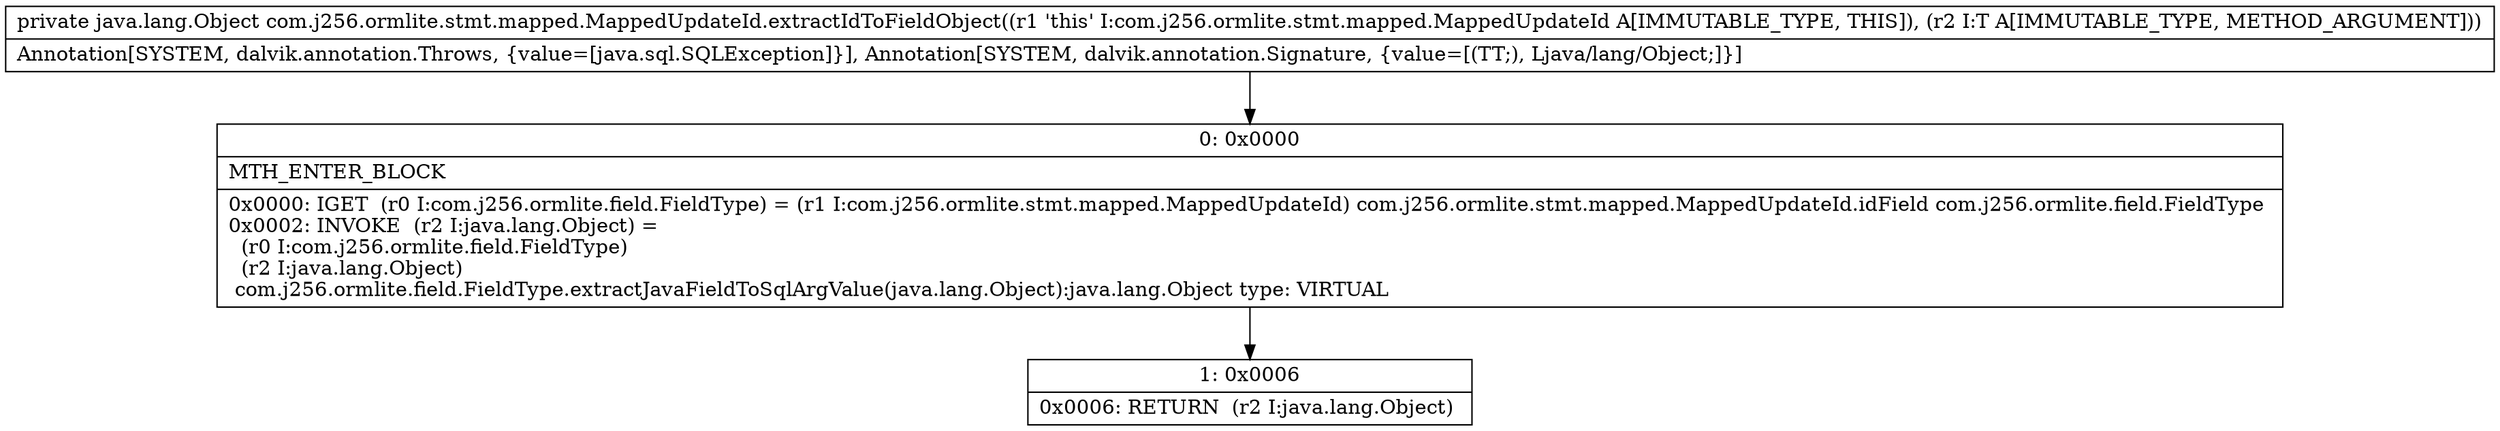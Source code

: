 digraph "CFG forcom.j256.ormlite.stmt.mapped.MappedUpdateId.extractIdToFieldObject(Ljava\/lang\/Object;)Ljava\/lang\/Object;" {
Node_0 [shape=record,label="{0\:\ 0x0000|MTH_ENTER_BLOCK\l|0x0000: IGET  (r0 I:com.j256.ormlite.field.FieldType) = (r1 I:com.j256.ormlite.stmt.mapped.MappedUpdateId) com.j256.ormlite.stmt.mapped.MappedUpdateId.idField com.j256.ormlite.field.FieldType \l0x0002: INVOKE  (r2 I:java.lang.Object) = \l  (r0 I:com.j256.ormlite.field.FieldType)\l  (r2 I:java.lang.Object)\l com.j256.ormlite.field.FieldType.extractJavaFieldToSqlArgValue(java.lang.Object):java.lang.Object type: VIRTUAL \l}"];
Node_1 [shape=record,label="{1\:\ 0x0006|0x0006: RETURN  (r2 I:java.lang.Object) \l}"];
MethodNode[shape=record,label="{private java.lang.Object com.j256.ormlite.stmt.mapped.MappedUpdateId.extractIdToFieldObject((r1 'this' I:com.j256.ormlite.stmt.mapped.MappedUpdateId A[IMMUTABLE_TYPE, THIS]), (r2 I:T A[IMMUTABLE_TYPE, METHOD_ARGUMENT]))  | Annotation[SYSTEM, dalvik.annotation.Throws, \{value=[java.sql.SQLException]\}], Annotation[SYSTEM, dalvik.annotation.Signature, \{value=[(TT;), Ljava\/lang\/Object;]\}]\l}"];
MethodNode -> Node_0;
Node_0 -> Node_1;
}

